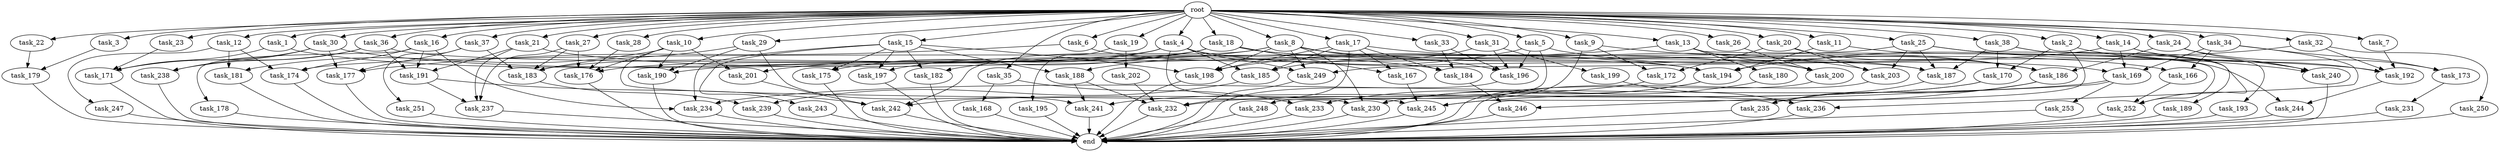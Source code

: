 digraph G {
  root [size="0.000000"];
  task_1 [size="1.024000"];
  task_2 [size="1.024000"];
  task_3 [size="1.024000"];
  task_4 [size="1.024000"];
  task_5 [size="1.024000"];
  task_6 [size="1.024000"];
  task_7 [size="1.024000"];
  task_8 [size="1.024000"];
  task_9 [size="1.024000"];
  task_10 [size="1.024000"];
  task_11 [size="1.024000"];
  task_12 [size="1.024000"];
  task_13 [size="1.024000"];
  task_14 [size="1.024000"];
  task_15 [size="1.024000"];
  task_16 [size="1.024000"];
  task_17 [size="1.024000"];
  task_18 [size="1.024000"];
  task_19 [size="1.024000"];
  task_20 [size="1.024000"];
  task_21 [size="1.024000"];
  task_22 [size="1.024000"];
  task_23 [size="1.024000"];
  task_24 [size="1.024000"];
  task_25 [size="1.024000"];
  task_26 [size="1.024000"];
  task_27 [size="1.024000"];
  task_28 [size="1.024000"];
  task_29 [size="1.024000"];
  task_30 [size="1.024000"];
  task_31 [size="1.024000"];
  task_32 [size="1.024000"];
  task_33 [size="1.024000"];
  task_34 [size="1.024000"];
  task_35 [size="1.024000"];
  task_36 [size="1.024000"];
  task_37 [size="1.024000"];
  task_38 [size="1.024000"];
  task_166 [size="858993459.200000"];
  task_167 [size="386547056.640000"];
  task_168 [size="549755813.888000"];
  task_169 [size="824633720.832000"];
  task_170 [size="635655159.808000"];
  task_171 [size="1348619730.944000"];
  task_172 [size="1116691496.960000"];
  task_173 [size="858993459.200000"];
  task_174 [size="798863917.056000"];
  task_175 [size="274877906.944000"];
  task_176 [size="2027224563.712000"];
  task_177 [size="970662608.896000"];
  task_178 [size="214748364.800000"];
  task_179 [size="386547056.640000"];
  task_180 [size="549755813.888000"];
  task_181 [size="1408749273.088000"];
  task_182 [size="446676598.784000"];
  task_183 [size="841813590.016000"];
  task_184 [size="807453851.648000"];
  task_185 [size="635655159.808000"];
  task_186 [size="1975684956.160000"];
  task_187 [size="867583393.792000"];
  task_188 [size="687194767.360000"];
  task_189 [size="34359738.368000"];
  task_190 [size="1073741824.000000"];
  task_191 [size="601295421.440000"];
  task_192 [size="1546188226.560000"];
  task_193 [size="214748364.800000"];
  task_194 [size="1657857376.256000"];
  task_195 [size="420906795.008000"];
  task_196 [size="1314259992.576000"];
  task_197 [size="446676598.784000"];
  task_198 [size="1073741824.000000"];
  task_199 [size="420906795.008000"];
  task_200 [size="1047972020.224000"];
  task_201 [size="1168231104.512000"];
  task_202 [size="420906795.008000"];
  task_203 [size="807453851.648000"];
  task_230 [size="1726576852.992000"];
  task_231 [size="137438953.472000"];
  task_232 [size="1743756722.176000"];
  task_233 [size="1391569403.904000"];
  task_234 [size="773094113.280000"];
  task_235 [size="627065225.216000"];
  task_236 [size="970662608.896000"];
  task_237 [size="841813590.016000"];
  task_238 [size="343597383.680000"];
  task_239 [size="687194767.360000"];
  task_240 [size="901943132.160000"];
  task_241 [size="1047972020.224000"];
  task_242 [size="1623497637.888000"];
  task_243 [size="137438953.472000"];
  task_244 [size="352187318.272000"];
  task_245 [size="1142461300.736000"];
  task_246 [size="1116691496.960000"];
  task_247 [size="549755813.888000"];
  task_248 [size="549755813.888000"];
  task_249 [size="584115552.256000"];
  task_250 [size="549755813.888000"];
  task_251 [size="77309411.328000"];
  task_252 [size="979252543.488000"];
  task_253 [size="420906795.008000"];
  end [size="0.000000"];

  root -> task_1 [size="1.000000"];
  root -> task_2 [size="1.000000"];
  root -> task_3 [size="1.000000"];
  root -> task_4 [size="1.000000"];
  root -> task_5 [size="1.000000"];
  root -> task_6 [size="1.000000"];
  root -> task_7 [size="1.000000"];
  root -> task_8 [size="1.000000"];
  root -> task_9 [size="1.000000"];
  root -> task_10 [size="1.000000"];
  root -> task_11 [size="1.000000"];
  root -> task_12 [size="1.000000"];
  root -> task_13 [size="1.000000"];
  root -> task_14 [size="1.000000"];
  root -> task_15 [size="1.000000"];
  root -> task_16 [size="1.000000"];
  root -> task_17 [size="1.000000"];
  root -> task_18 [size="1.000000"];
  root -> task_19 [size="1.000000"];
  root -> task_20 [size="1.000000"];
  root -> task_21 [size="1.000000"];
  root -> task_22 [size="1.000000"];
  root -> task_23 [size="1.000000"];
  root -> task_24 [size="1.000000"];
  root -> task_25 [size="1.000000"];
  root -> task_26 [size="1.000000"];
  root -> task_27 [size="1.000000"];
  root -> task_28 [size="1.000000"];
  root -> task_29 [size="1.000000"];
  root -> task_30 [size="1.000000"];
  root -> task_31 [size="1.000000"];
  root -> task_32 [size="1.000000"];
  root -> task_33 [size="1.000000"];
  root -> task_34 [size="1.000000"];
  root -> task_35 [size="1.000000"];
  root -> task_36 [size="1.000000"];
  root -> task_37 [size="1.000000"];
  root -> task_38 [size="1.000000"];
  task_1 -> task_171 [size="679477248.000000"];
  task_1 -> task_184 [size="679477248.000000"];
  task_2 -> task_170 [size="411041792.000000"];
  task_2 -> task_240 [size="411041792.000000"];
  task_2 -> task_245 [size="411041792.000000"];
  task_3 -> task_179 [size="75497472.000000"];
  task_4 -> task_169 [size="134217728.000000"];
  task_4 -> task_175 [size="134217728.000000"];
  task_4 -> task_183 [size="134217728.000000"];
  task_4 -> task_185 [size="134217728.000000"];
  task_4 -> task_190 [size="134217728.000000"];
  task_4 -> task_245 [size="134217728.000000"];
  task_4 -> task_249 [size="134217728.000000"];
  task_5 -> task_186 [size="536870912.000000"];
  task_5 -> task_188 [size="536870912.000000"];
  task_5 -> task_196 [size="536870912.000000"];
  task_5 -> task_248 [size="536870912.000000"];
  task_6 -> task_177 [size="838860800.000000"];
  task_6 -> task_194 [size="838860800.000000"];
  task_7 -> task_192 [size="536870912.000000"];
  task_8 -> task_166 [size="301989888.000000"];
  task_8 -> task_182 [size="301989888.000000"];
  task_8 -> task_196 [size="301989888.000000"];
  task_8 -> task_198 [size="301989888.000000"];
  task_8 -> task_230 [size="301989888.000000"];
  task_8 -> task_242 [size="301989888.000000"];
  task_8 -> task_249 [size="301989888.000000"];
  task_9 -> task_172 [size="411041792.000000"];
  task_9 -> task_186 [size="411041792.000000"];
  task_9 -> task_233 [size="411041792.000000"];
  task_10 -> task_176 [size="838860800.000000"];
  task_10 -> task_181 [size="838860800.000000"];
  task_10 -> task_190 [size="838860800.000000"];
  task_10 -> task_201 [size="838860800.000000"];
  task_10 -> task_230 [size="838860800.000000"];
  task_11 -> task_194 [size="209715200.000000"];
  task_11 -> task_244 [size="209715200.000000"];
  task_12 -> task_174 [size="536870912.000000"];
  task_12 -> task_181 [size="536870912.000000"];
  task_12 -> task_247 [size="536870912.000000"];
  task_13 -> task_180 [size="536870912.000000"];
  task_13 -> task_198 [size="536870912.000000"];
  task_13 -> task_200 [size="536870912.000000"];
  task_13 -> task_252 [size="536870912.000000"];
  task_14 -> task_169 [size="134217728.000000"];
  task_14 -> task_192 [size="134217728.000000"];
  task_14 -> task_240 [size="134217728.000000"];
  task_14 -> task_249 [size="134217728.000000"];
  task_15 -> task_175 [size="134217728.000000"];
  task_15 -> task_182 [size="134217728.000000"];
  task_15 -> task_188 [size="134217728.000000"];
  task_15 -> task_197 [size="134217728.000000"];
  task_15 -> task_198 [size="134217728.000000"];
  task_15 -> task_234 [size="134217728.000000"];
  task_15 -> task_243 [size="134217728.000000"];
  task_16 -> task_174 [size="209715200.000000"];
  task_16 -> task_178 [size="209715200.000000"];
  task_16 -> task_191 [size="209715200.000000"];
  task_16 -> task_234 [size="209715200.000000"];
  task_17 -> task_167 [size="75497472.000000"];
  task_17 -> task_184 [size="75497472.000000"];
  task_17 -> task_185 [size="75497472.000000"];
  task_17 -> task_198 [size="75497472.000000"];
  task_17 -> task_203 [size="75497472.000000"];
  task_17 -> task_232 [size="75497472.000000"];
  task_18 -> task_167 [size="301989888.000000"];
  task_18 -> task_176 [size="301989888.000000"];
  task_18 -> task_187 [size="301989888.000000"];
  task_18 -> task_192 [size="301989888.000000"];
  task_18 -> task_197 [size="301989888.000000"];
  task_18 -> task_201 [size="301989888.000000"];
  task_19 -> task_195 [size="411041792.000000"];
  task_19 -> task_202 [size="411041792.000000"];
  task_20 -> task_172 [size="679477248.000000"];
  task_20 -> task_186 [size="679477248.000000"];
  task_20 -> task_203 [size="679477248.000000"];
  task_21 -> task_191 [size="75497472.000000"];
  task_21 -> task_200 [size="75497472.000000"];
  task_21 -> task_237 [size="75497472.000000"];
  task_22 -> task_179 [size="301989888.000000"];
  task_23 -> task_171 [size="301989888.000000"];
  task_24 -> task_173 [size="301989888.000000"];
  task_24 -> task_186 [size="301989888.000000"];
  task_24 -> task_240 [size="301989888.000000"];
  task_25 -> task_174 [size="33554432.000000"];
  task_25 -> task_187 [size="33554432.000000"];
  task_25 -> task_189 [size="33554432.000000"];
  task_25 -> task_203 [size="33554432.000000"];
  task_25 -> task_240 [size="33554432.000000"];
  task_26 -> task_200 [size="411041792.000000"];
  task_27 -> task_176 [size="536870912.000000"];
  task_27 -> task_183 [size="536870912.000000"];
  task_27 -> task_237 [size="536870912.000000"];
  task_28 -> task_176 [size="301989888.000000"];
  task_29 -> task_183 [size="75497472.000000"];
  task_29 -> task_190 [size="75497472.000000"];
  task_29 -> task_241 [size="75497472.000000"];
  task_30 -> task_171 [size="33554432.000000"];
  task_30 -> task_177 [size="33554432.000000"];
  task_30 -> task_194 [size="33554432.000000"];
  task_30 -> task_238 [size="33554432.000000"];
  task_31 -> task_185 [size="411041792.000000"];
  task_31 -> task_196 [size="411041792.000000"];
  task_31 -> task_199 [size="411041792.000000"];
  task_32 -> task_192 [size="536870912.000000"];
  task_32 -> task_194 [size="536870912.000000"];
  task_32 -> task_250 [size="536870912.000000"];
  task_33 -> task_184 [size="33554432.000000"];
  task_33 -> task_196 [size="33554432.000000"];
  task_34 -> task_166 [size="536870912.000000"];
  task_34 -> task_169 [size="536870912.000000"];
  task_34 -> task_173 [size="536870912.000000"];
  task_34 -> task_236 [size="536870912.000000"];
  task_35 -> task_168 [size="536870912.000000"];
  task_35 -> task_233 [size="536870912.000000"];
  task_36 -> task_171 [size="301989888.000000"];
  task_36 -> task_187 [size="301989888.000000"];
  task_36 -> task_191 [size="301989888.000000"];
  task_36 -> task_238 [size="301989888.000000"];
  task_37 -> task_177 [size="75497472.000000"];
  task_37 -> task_183 [size="75497472.000000"];
  task_37 -> task_251 [size="75497472.000000"];
  task_38 -> task_170 [size="209715200.000000"];
  task_38 -> task_187 [size="209715200.000000"];
  task_38 -> task_193 [size="209715200.000000"];
  task_38 -> task_252 [size="209715200.000000"];
  task_166 -> task_252 [size="209715200.000000"];
  task_167 -> task_245 [size="33554432.000000"];
  task_168 -> end [size="1.000000"];
  task_169 -> task_234 [size="411041792.000000"];
  task_169 -> task_246 [size="411041792.000000"];
  task_169 -> task_253 [size="411041792.000000"];
  task_170 -> task_232 [size="536870912.000000"];
  task_170 -> task_241 [size="536870912.000000"];
  task_171 -> end [size="1.000000"];
  task_172 -> task_242 [size="536870912.000000"];
  task_173 -> task_231 [size="134217728.000000"];
  task_174 -> end [size="1.000000"];
  task_175 -> end [size="1.000000"];
  task_176 -> end [size="1.000000"];
  task_177 -> end [size="1.000000"];
  task_178 -> end [size="1.000000"];
  task_179 -> end [size="1.000000"];
  task_180 -> task_230 [size="134217728.000000"];
  task_181 -> end [size="1.000000"];
  task_182 -> end [size="1.000000"];
  task_183 -> task_239 [size="536870912.000000"];
  task_184 -> task_246 [size="679477248.000000"];
  task_185 -> task_239 [size="134217728.000000"];
  task_186 -> task_235 [size="536870912.000000"];
  task_186 -> task_245 [size="536870912.000000"];
  task_187 -> task_235 [size="75497472.000000"];
  task_188 -> task_232 [size="411041792.000000"];
  task_188 -> task_241 [size="411041792.000000"];
  task_189 -> end [size="1.000000"];
  task_190 -> end [size="1.000000"];
  task_191 -> task_237 [size="209715200.000000"];
  task_191 -> task_242 [size="209715200.000000"];
  task_192 -> task_244 [size="134217728.000000"];
  task_193 -> end [size="1.000000"];
  task_194 -> task_230 [size="411041792.000000"];
  task_194 -> task_233 [size="411041792.000000"];
  task_195 -> end [size="1.000000"];
  task_196 -> end [size="1.000000"];
  task_197 -> end [size="1.000000"];
  task_198 -> end [size="1.000000"];
  task_199 -> task_236 [size="411041792.000000"];
  task_200 -> end [size="1.000000"];
  task_201 -> task_242 [size="536870912.000000"];
  task_202 -> task_232 [size="679477248.000000"];
  task_203 -> end [size="1.000000"];
  task_230 -> end [size="1.000000"];
  task_231 -> end [size="1.000000"];
  task_232 -> end [size="1.000000"];
  task_233 -> end [size="1.000000"];
  task_234 -> end [size="1.000000"];
  task_235 -> end [size="1.000000"];
  task_236 -> end [size="1.000000"];
  task_237 -> end [size="1.000000"];
  task_238 -> end [size="1.000000"];
  task_239 -> end [size="1.000000"];
  task_240 -> end [size="1.000000"];
  task_241 -> end [size="1.000000"];
  task_242 -> end [size="1.000000"];
  task_243 -> end [size="1.000000"];
  task_244 -> end [size="1.000000"];
  task_245 -> end [size="1.000000"];
  task_246 -> end [size="1.000000"];
  task_247 -> end [size="1.000000"];
  task_248 -> end [size="1.000000"];
  task_249 -> end [size="1.000000"];
  task_250 -> end [size="1.000000"];
  task_251 -> end [size="1.000000"];
  task_252 -> end [size="1.000000"];
  task_253 -> end [size="1.000000"];
}
